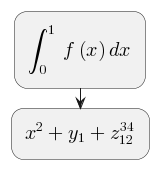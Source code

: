 {
  "sha1": "b6afd1csmzx78x41susuo2n3gvg1zte",
  "insertion": {
    "when": "2024-05-30T20:48:22.026Z",
    "user": "plantuml@gmail.com"
  }
}
@startuml
:<math>int_0^1f(x)dx</math>;
:<math>x^2+y_1+z_12^34</math>;
@enduml
